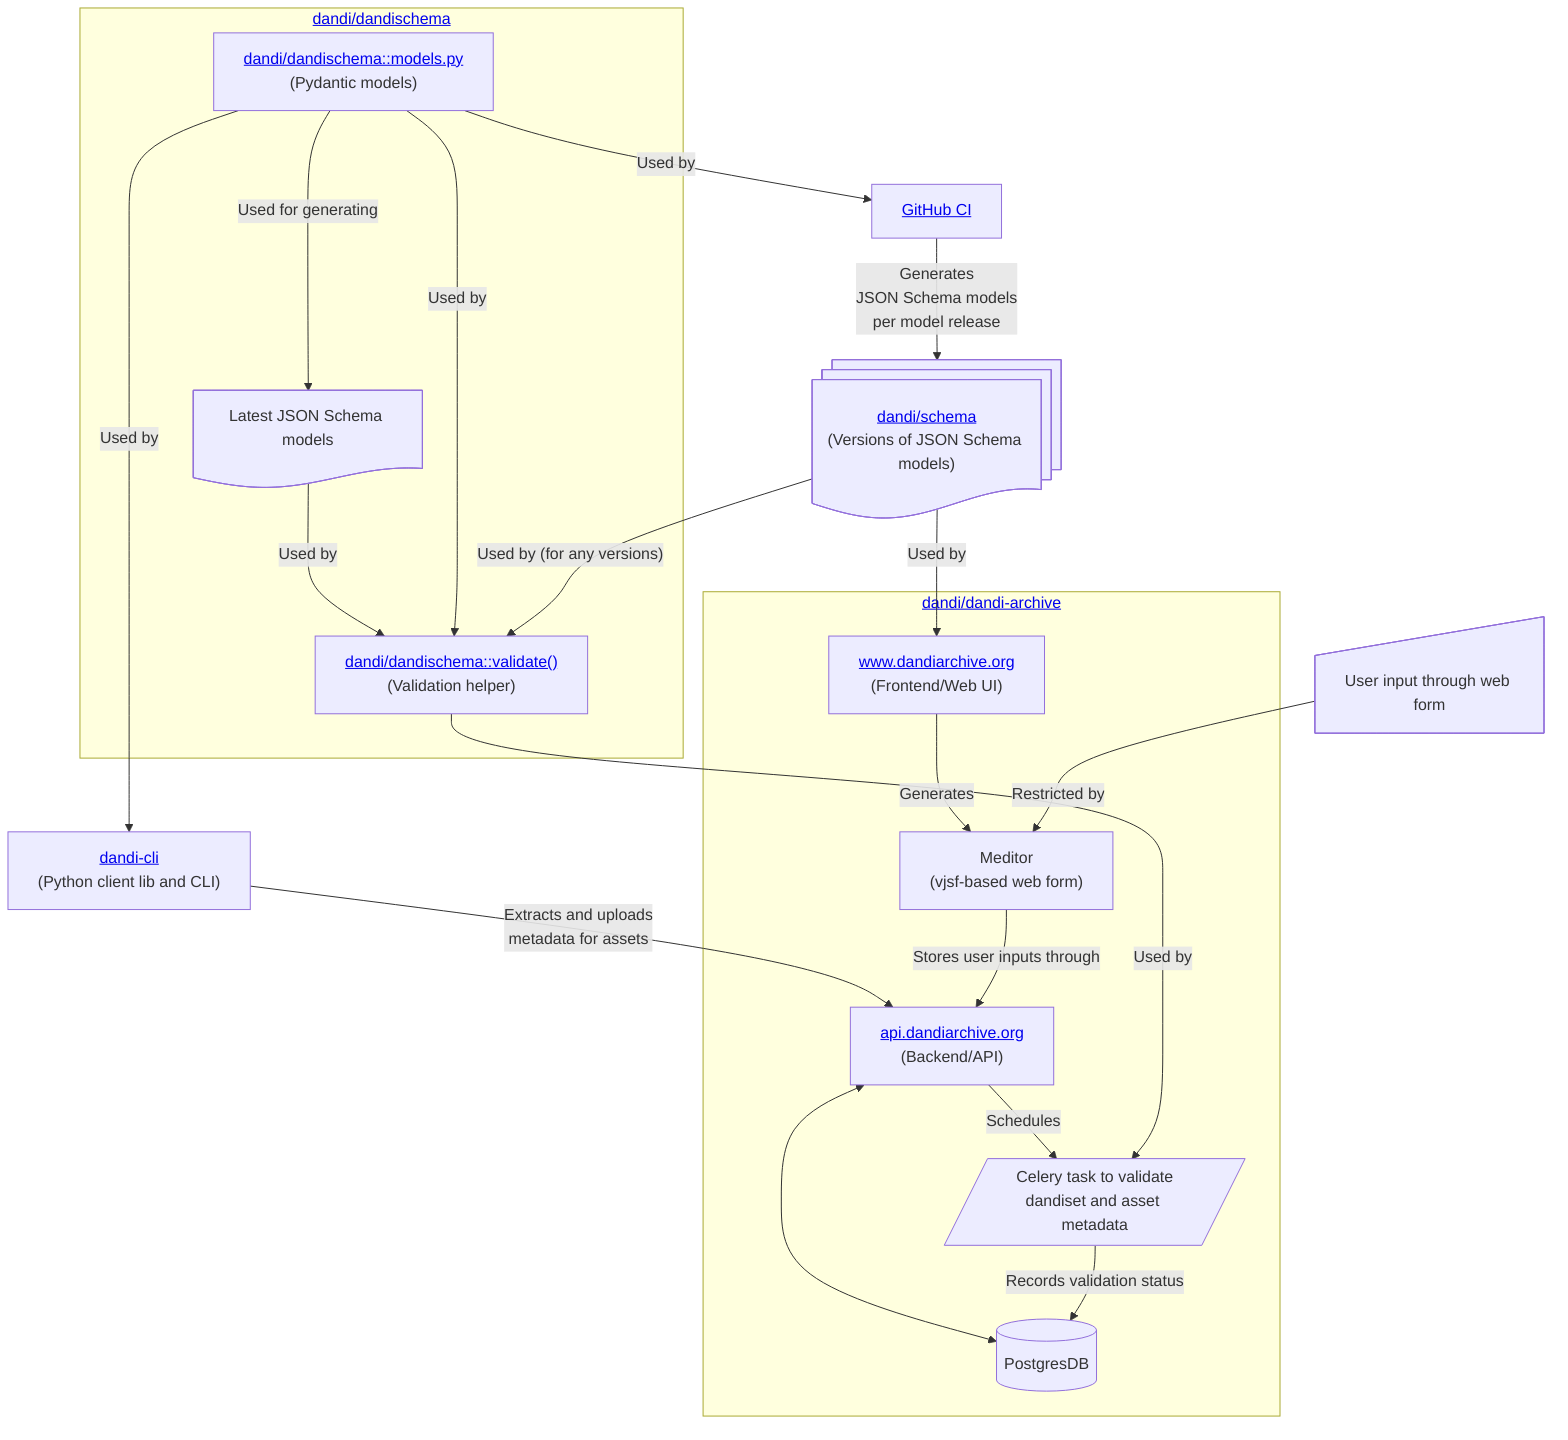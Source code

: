 flowchart TD
    dandi_json["<a href='https://github.com/dandi/schema'>dandi/schema</a><br/>(Versions of JSON Schema models)"]@{ shape: docs }
    dandi_cli["<a href='https://github.com/dandi/dandi-cli'>dandi-cli</a><br/>(Python client lib and CLI)"]
    ci[<a href='https://github.com/dandi/dandi-schema/blob/master/.github/workflows/release.yml'>GitHub CI</a>]
    web_input["User input through web form"]@{ shape: manual-input }

    subgraph "<a href='https://github.com/dandi/dandi-schema'>dandi/dandischema</a>"
        %% nodes
        dandi_pydantic["<a href='https://github.com/dandi/dandi-schema/blob/master/dandischema/models.py'>dandi/dandischema::models.py</a><br/>(Pydantic models)"]
        dandi_validate["<a href='https://github.com/dandi/dandi-schema/blob/c3007768e002c9f51ea37b5e6b3628f7f7f20943/dandischema/metadata.py#L195'>dandi/dandischema::validate()</a><br/>(Validation helper)"]
        dandi_json_runtime[Latest JSON Schema models]@{ shape: doc }

        %% edges
        dandi_pydantic -->|Used for generating| dandi_json_runtime -->|Used by| dandi_validate
    end

    subgraph "<a href='https://github.com/dandi/dandi-archive'>dandi/dandi-archive</a>"
        %% nodes
        dandi_archive_db[(PostgresDB)]
        dandi_archive_backend["<a href='https://api.dandiarchive.org'>api.dandiarchive.org</a><br/>(Backend/API)"]
        dandi_archive_frontend["<a href='https://www.dandiarchive.org'>www.dandiarchive.org</a><br/>(Frontend/Web UI)"]
        %% user_input_data["User input data"]@{ shape: manual-input }
        meditor["Meditor<br/>(vjsf-based web form)"]
        dandi_archive_validate[/Celery task to validate<br/>dandiset and asset metadata/]
    end

    dandi_pydantic -->|Used by| ci -->|Generates<br/> JSON Schema models<br/> per model release| dandi_json

    %% dandi/dandischema does use JSON schema models during validation

    dandi_pydantic -->|Used by| dandi_cli
    dandi_pydantic -->|Used by| dandi_validate
    dandi_json -->|"Used by (for any versions)"| dandi_validate

    dandi_archive_backend --> |Schedules| dandi_archive_validate
    dandi_archive_backend <--->  dandi_archive_db
    dandi_validate -->|Used by| dandi_archive_validate
    %%?? dandi_validate -->|Used by| dandi_cli

    %% dandi_json -->|Used by| dandi_archive_backend
    dandi_json -->|Used by| dandi_archive_frontend


    %% datasets[NWB/BIDS]
    %% user_input_data --> |Expressed as| datasets
    %%  datasets --> |Extracts metadata by| dandi_cli
    dandi_cli --> |Extracts and uploads<br/>metadata for assets| dandi_archive_backend
    %% We always upload Asset pyndatic model, but it might be minimally
    %% populated if there was an error while extracting metadata

    dandi_archive_frontend --> |Generates| meditor
    web_input --> | Restricted by| meditor
    meditor --> |Stores user inputs through| dandi_archive_backend

    dandi_archive_validate --> |Records validation status| dandi_archive_db